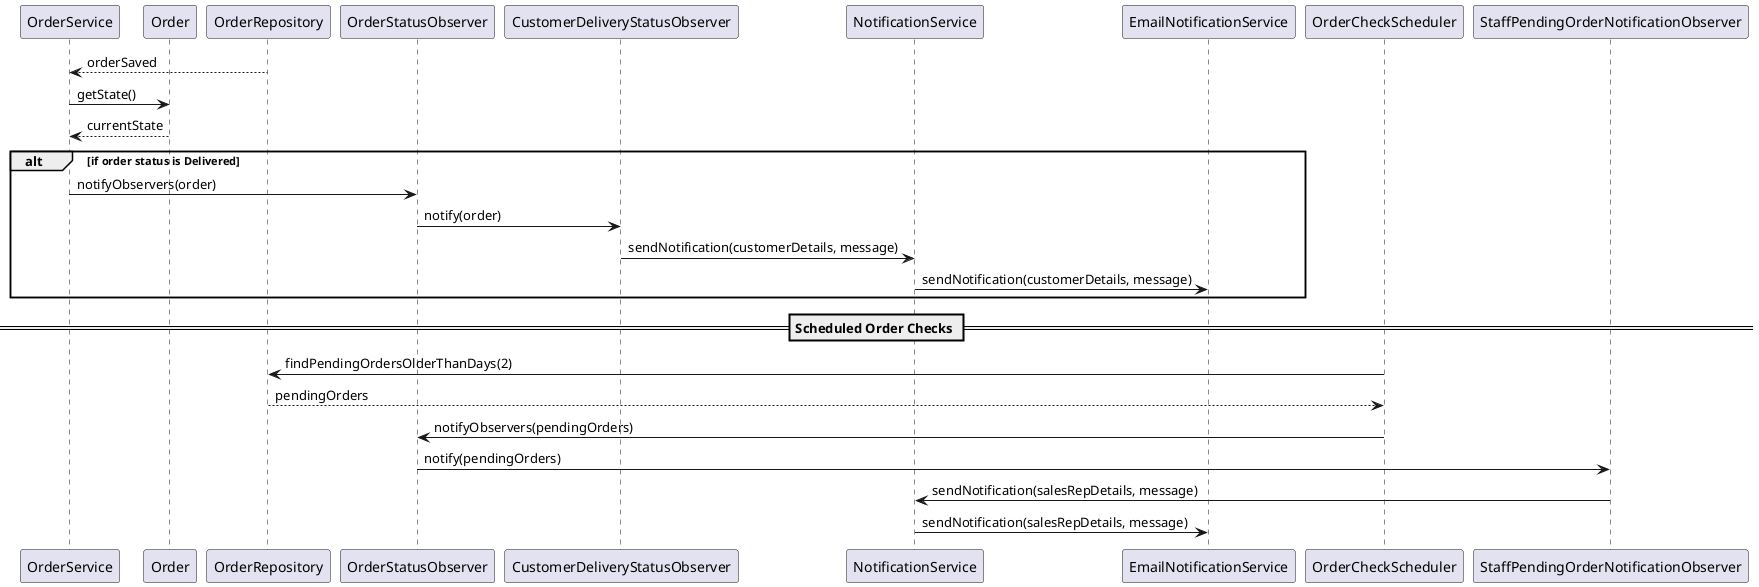 @startuml Delivery Alert 
' actor User as "SalesRep / Inventory Manager"
' participant "OrderController" as Controller
participant "OrderService" as ServiceInterface
' participant "OrderUpdateStrategy" as StrategyInterface
' participant "PendingOrderUpdateStrategy" as PendingStrategy
' participant "ProcessedOrderUpdateStrategy" as ProcessedStrategy
participant "Order" as OrderEntity
participant "OrderRepository" as Repo
participant "OrderStatusObserver" as ObserverInterface
participant "CustomerDeliveryStatusObserver" as DeliveryObserver
participant "NotificationService" as NotificationInterface
participant "EmailNotificationService" as Notification
participant "OrderCheckScheduler" as Scheduler
participant "StaffPendingOrderNotificationObserver" as PendingObserver

' User -> Controller : updateOrder(orderId, orderDetails)
' Controller -> ServiceInterface : updateOrder(orderId, orderDetails)
' ServiceInterface -> OrderEntity : getState()
' OrderEntity --> ServiceInterface : currentState

' alt if state is Pending
'     ServiceInterface -> StrategyInterface : getStrategy(currentState)
'     StrategyInterface -> PendingStrategy : updateOrder(order, orderDto)
'     PendingStrategy -> Repo : save(order)
' else if state is Processed
'     ServiceInterface -> StrategyInterface : getStrategy(currentState)
'     StrategyInterface -> ProcessedStrategy : updateOrder(order, orderDto)
'     ProcessedStrategy -> Repo : save(order)
' end
Repo --> ServiceInterface : orderSaved
ServiceInterface -> OrderEntity : getState()
OrderEntity --> ServiceInterface : currentState

alt if order status is Delivered
    ServiceInterface -> ObserverInterface : notifyObservers(order)
    ObserverInterface -> DeliveryObserver : notify(order)
    DeliveryObserver -> NotificationInterface : sendNotification(customerDetails, message)
    NotificationInterface -> Notification : sendNotification(customerDetails, message)
end

== Scheduled Order Checks ==

Scheduler -> Repo : findPendingOrdersOlderThanDays(2)
Repo --> Scheduler : pendingOrders
Scheduler -> ObserverInterface : notifyObservers(pendingOrders)
ObserverInterface -> PendingObserver : notify(pendingOrders)
PendingObserver -> NotificationInterface : sendNotification(salesRepDetails, message)
NotificationInterface -> Notification : sendNotification(salesRepDetails, message)


@enduml
